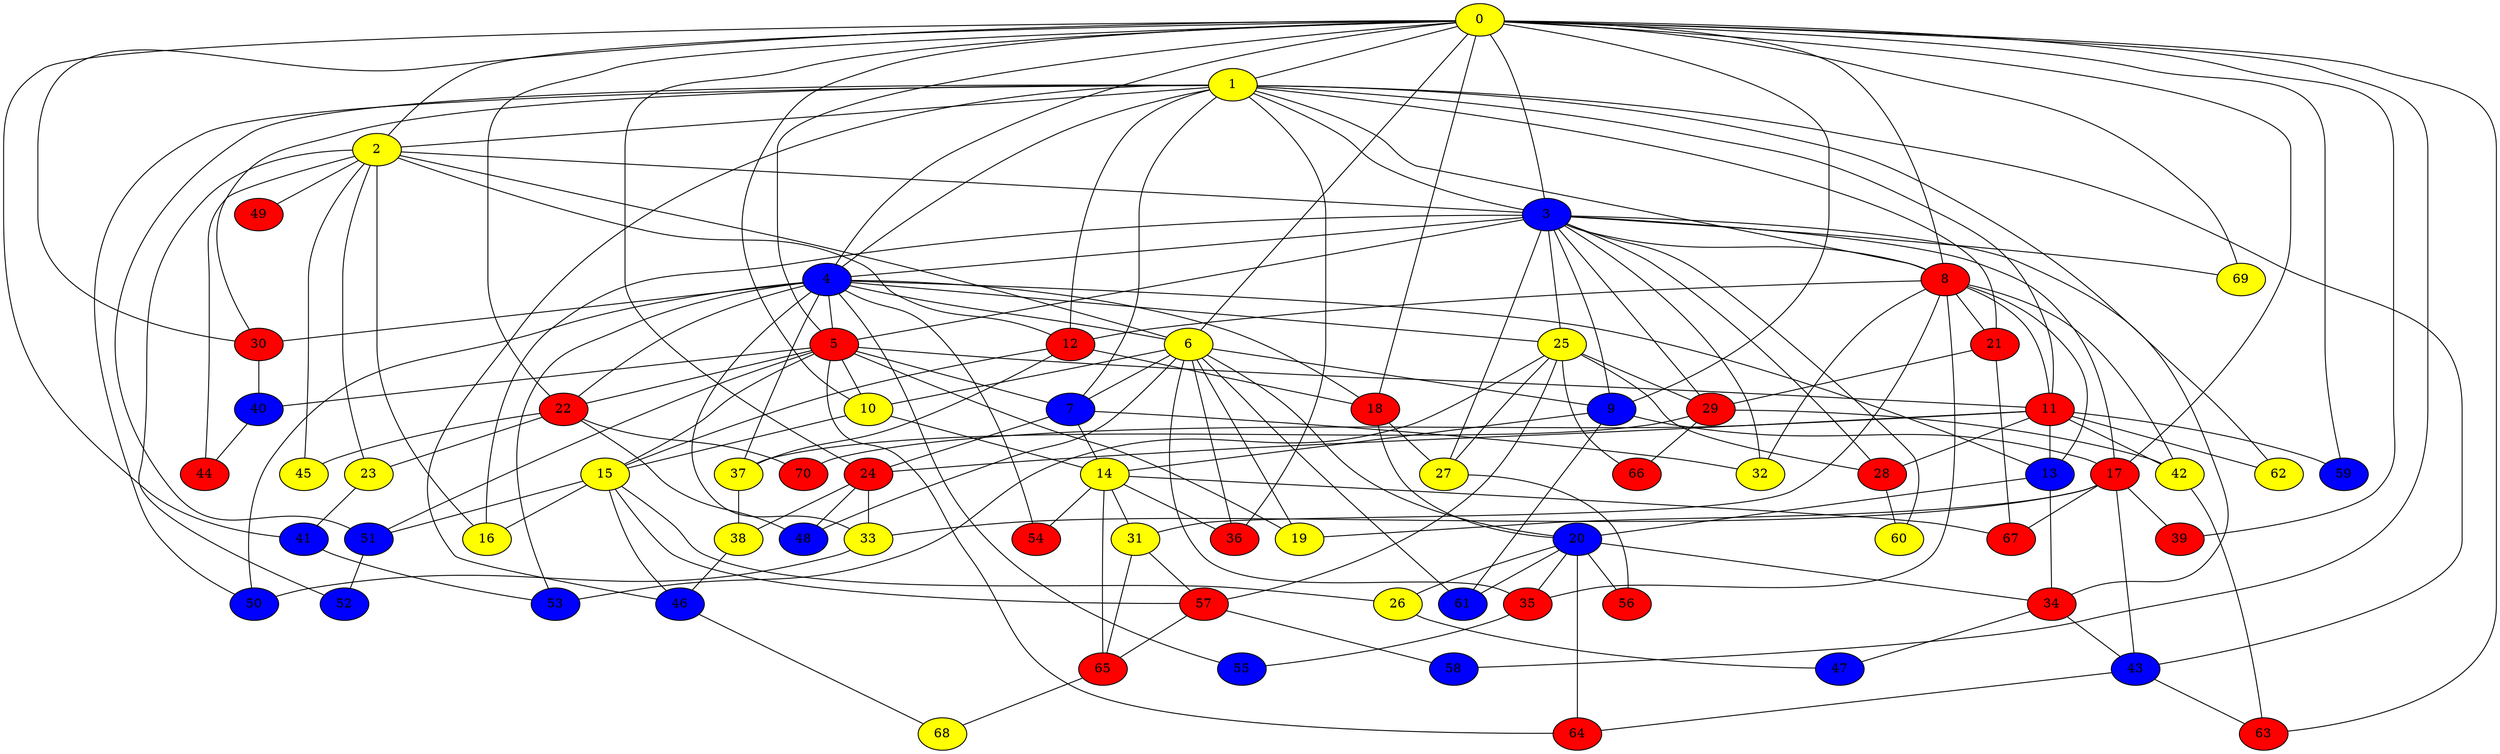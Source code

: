 graph {
0 [style = filled fillcolor = yellow];
1 [style = filled fillcolor = yellow];
2 [style = filled fillcolor = yellow];
3 [style = filled fillcolor = blue];
4 [style = filled fillcolor = blue];
5 [style = filled fillcolor = red];
6 [style = filled fillcolor = yellow];
7 [style = filled fillcolor = blue];
8 [style = filled fillcolor = red];
9 [style = filled fillcolor = blue];
10 [style = filled fillcolor = yellow];
11 [style = filled fillcolor = red];
12 [style = filled fillcolor = red];
13 [style = filled fillcolor = blue];
14 [style = filled fillcolor = yellow];
15 [style = filled fillcolor = yellow];
16 [style = filled fillcolor = yellow];
17 [style = filled fillcolor = red];
18 [style = filled fillcolor = red];
19 [style = filled fillcolor = yellow];
20 [style = filled fillcolor = blue];
21 [style = filled fillcolor = red];
22 [style = filled fillcolor = red];
23 [style = filled fillcolor = yellow];
24 [style = filled fillcolor = red];
25 [style = filled fillcolor = yellow];
26 [style = filled fillcolor = yellow];
27 [style = filled fillcolor = yellow];
28 [style = filled fillcolor = red];
29 [style = filled fillcolor = red];
30 [style = filled fillcolor = red];
31 [style = filled fillcolor = yellow];
32 [style = filled fillcolor = yellow];
33 [style = filled fillcolor = yellow];
34 [style = filled fillcolor = red];
35 [style = filled fillcolor = red];
36 [style = filled fillcolor = red];
37 [style = filled fillcolor = yellow];
38 [style = filled fillcolor = yellow];
39 [style = filled fillcolor = red];
40 [style = filled fillcolor = blue];
41 [style = filled fillcolor = blue];
42 [style = filled fillcolor = yellow];
43 [style = filled fillcolor = blue];
44 [style = filled fillcolor = red];
45 [style = filled fillcolor = yellow];
46 [style = filled fillcolor = blue];
47 [style = filled fillcolor = blue];
48 [style = filled fillcolor = blue];
49 [style = filled fillcolor = red];
50 [style = filled fillcolor = blue];
51 [style = filled fillcolor = blue];
52 [style = filled fillcolor = blue];
53 [style = filled fillcolor = blue];
54 [style = filled fillcolor = red];
55 [style = filled fillcolor = blue];
56 [style = filled fillcolor = red];
57 [style = filled fillcolor = red];
58 [style = filled fillcolor = blue];
59 [style = filled fillcolor = blue];
60 [style = filled fillcolor = yellow];
61 [style = filled fillcolor = blue];
62 [style = filled fillcolor = yellow];
63 [style = filled fillcolor = red];
64 [style = filled fillcolor = red];
65 [style = filled fillcolor = red];
66 [style = filled fillcolor = red];
67 [style = filled fillcolor = red];
68 [style = filled fillcolor = yellow];
69 [style = filled fillcolor = yellow];
70 [style = filled fillcolor = red];
0 -- 3;
0 -- 2;
0 -- 1;
0 -- 4;
0 -- 5;
0 -- 6;
0 -- 8;
0 -- 9;
0 -- 10;
0 -- 17;
0 -- 18;
0 -- 22;
0 -- 24;
0 -- 30;
0 -- 39;
0 -- 41;
0 -- 58;
0 -- 59;
0 -- 63;
0 -- 69;
1 -- 2;
1 -- 3;
1 -- 4;
1 -- 7;
1 -- 8;
1 -- 11;
1 -- 12;
1 -- 21;
1 -- 30;
1 -- 36;
1 -- 43;
1 -- 46;
1 -- 50;
1 -- 51;
1 -- 62;
2 -- 3;
2 -- 6;
2 -- 12;
2 -- 16;
2 -- 23;
2 -- 44;
2 -- 45;
2 -- 49;
2 -- 52;
3 -- 4;
3 -- 5;
3 -- 8;
3 -- 9;
3 -- 16;
3 -- 17;
3 -- 25;
3 -- 27;
3 -- 28;
3 -- 29;
3 -- 32;
3 -- 34;
3 -- 60;
3 -- 69;
4 -- 5;
4 -- 6;
4 -- 13;
4 -- 18;
4 -- 22;
4 -- 25;
4 -- 30;
4 -- 33;
4 -- 37;
4 -- 50;
4 -- 53;
4 -- 54;
4 -- 55;
5 -- 7;
5 -- 10;
5 -- 11;
5 -- 15;
5 -- 19;
5 -- 22;
5 -- 40;
5 -- 51;
5 -- 64;
6 -- 7;
6 -- 9;
6 -- 10;
6 -- 19;
6 -- 20;
6 -- 35;
6 -- 36;
6 -- 48;
6 -- 61;
7 -- 14;
7 -- 24;
7 -- 32;
8 -- 11;
8 -- 12;
8 -- 13;
8 -- 21;
8 -- 31;
8 -- 32;
8 -- 35;
8 -- 42;
9 -- 14;
9 -- 17;
9 -- 61;
10 -- 14;
10 -- 15;
11 -- 13;
11 -- 24;
11 -- 28;
11 -- 42;
11 -- 59;
11 -- 62;
11 -- 70;
12 -- 15;
12 -- 18;
12 -- 37;
13 -- 20;
13 -- 34;
14 -- 31;
14 -- 36;
14 -- 54;
14 -- 65;
14 -- 67;
15 -- 16;
15 -- 26;
15 -- 46;
15 -- 51;
15 -- 57;
17 -- 19;
17 -- 33;
17 -- 39;
17 -- 43;
17 -- 67;
18 -- 20;
18 -- 27;
20 -- 26;
20 -- 34;
20 -- 35;
20 -- 56;
20 -- 61;
20 -- 64;
21 -- 29;
21 -- 67;
22 -- 23;
22 -- 45;
22 -- 48;
22 -- 70;
23 -- 41;
24 -- 33;
24 -- 38;
24 -- 48;
25 -- 27;
25 -- 28;
25 -- 29;
25 -- 53;
25 -- 57;
25 -- 66;
26 -- 47;
27 -- 56;
28 -- 60;
29 -- 37;
29 -- 42;
29 -- 66;
30 -- 40;
31 -- 57;
31 -- 65;
33 -- 50;
34 -- 43;
34 -- 47;
35 -- 55;
37 -- 38;
38 -- 46;
40 -- 44;
41 -- 53;
42 -- 63;
43 -- 63;
43 -- 64;
46 -- 68;
51 -- 52;
57 -- 58;
57 -- 65;
65 -- 68;
}
